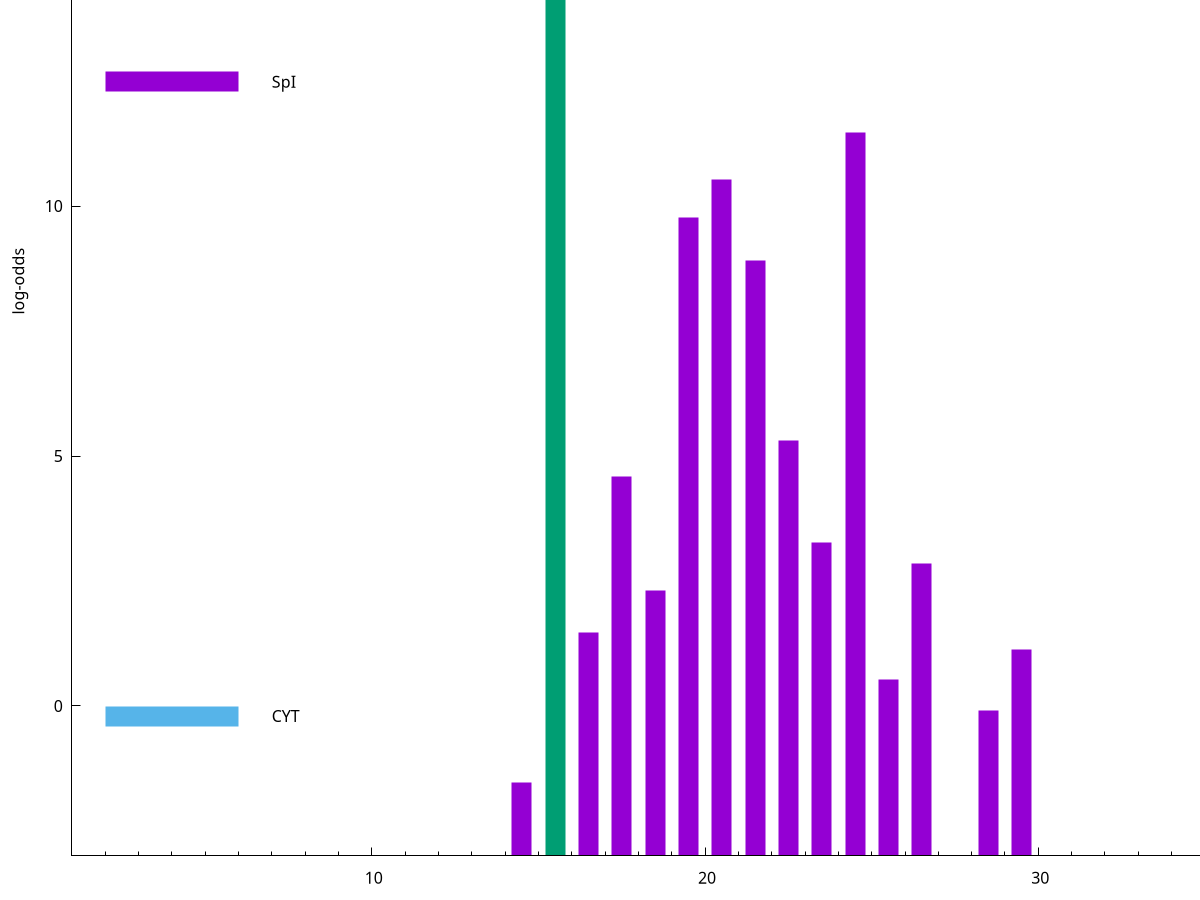 set title "LipoP predictions for SRR5666555.gff"
set size 2., 1.4
set xrange [1:70] 
set mxtics 10
set yrange [-3:20]
set y2range [0:23]
set ylabel "log-odds"
set term postscript eps color solid "Helvetica" 30
set output "SRR5666555.gff5.eps"
set arrow from 2,18.3784 to 6,18.3784 nohead lt 2 lw 20
set label "SpII" at 7,18.3784
set arrow from 2,12.4907 to 6,12.4907 nohead lt 1 lw 20
set label "SpI" at 7,12.4907
set arrow from 2,-0.200913 to 6,-0.200913 nohead lt 3 lw 20
set label "CYT" at 7,-0.200913
set arrow from 2,18.3784 to 6,18.3784 nohead lt 2 lw 20
set label "SpII" at 7,18.3784
# NOTE: The scores below are the log-odds scores with the threshold
# NOTE: subtracted (a hack to make gnuplot make the histogram all
# NOTE: look nice).
plot "-" axes x1y2 title "" with impulses lt 2 lw 20, "-" axes x1y2 title "" with impulses lt 1 lw 20
15.500000 21.378400
e
24.500000 14.463800
20.500000 13.531400
19.500000 12.772840
21.500000 11.914270
22.500000 8.315960
17.500000 7.587750
23.500000 6.273550
26.500000 5.847320
18.500000 5.310090
16.500000 4.476950
29.500000 4.131130
25.500000 3.525232
28.500000 2.903147
14.500000 1.472830
e
exit
